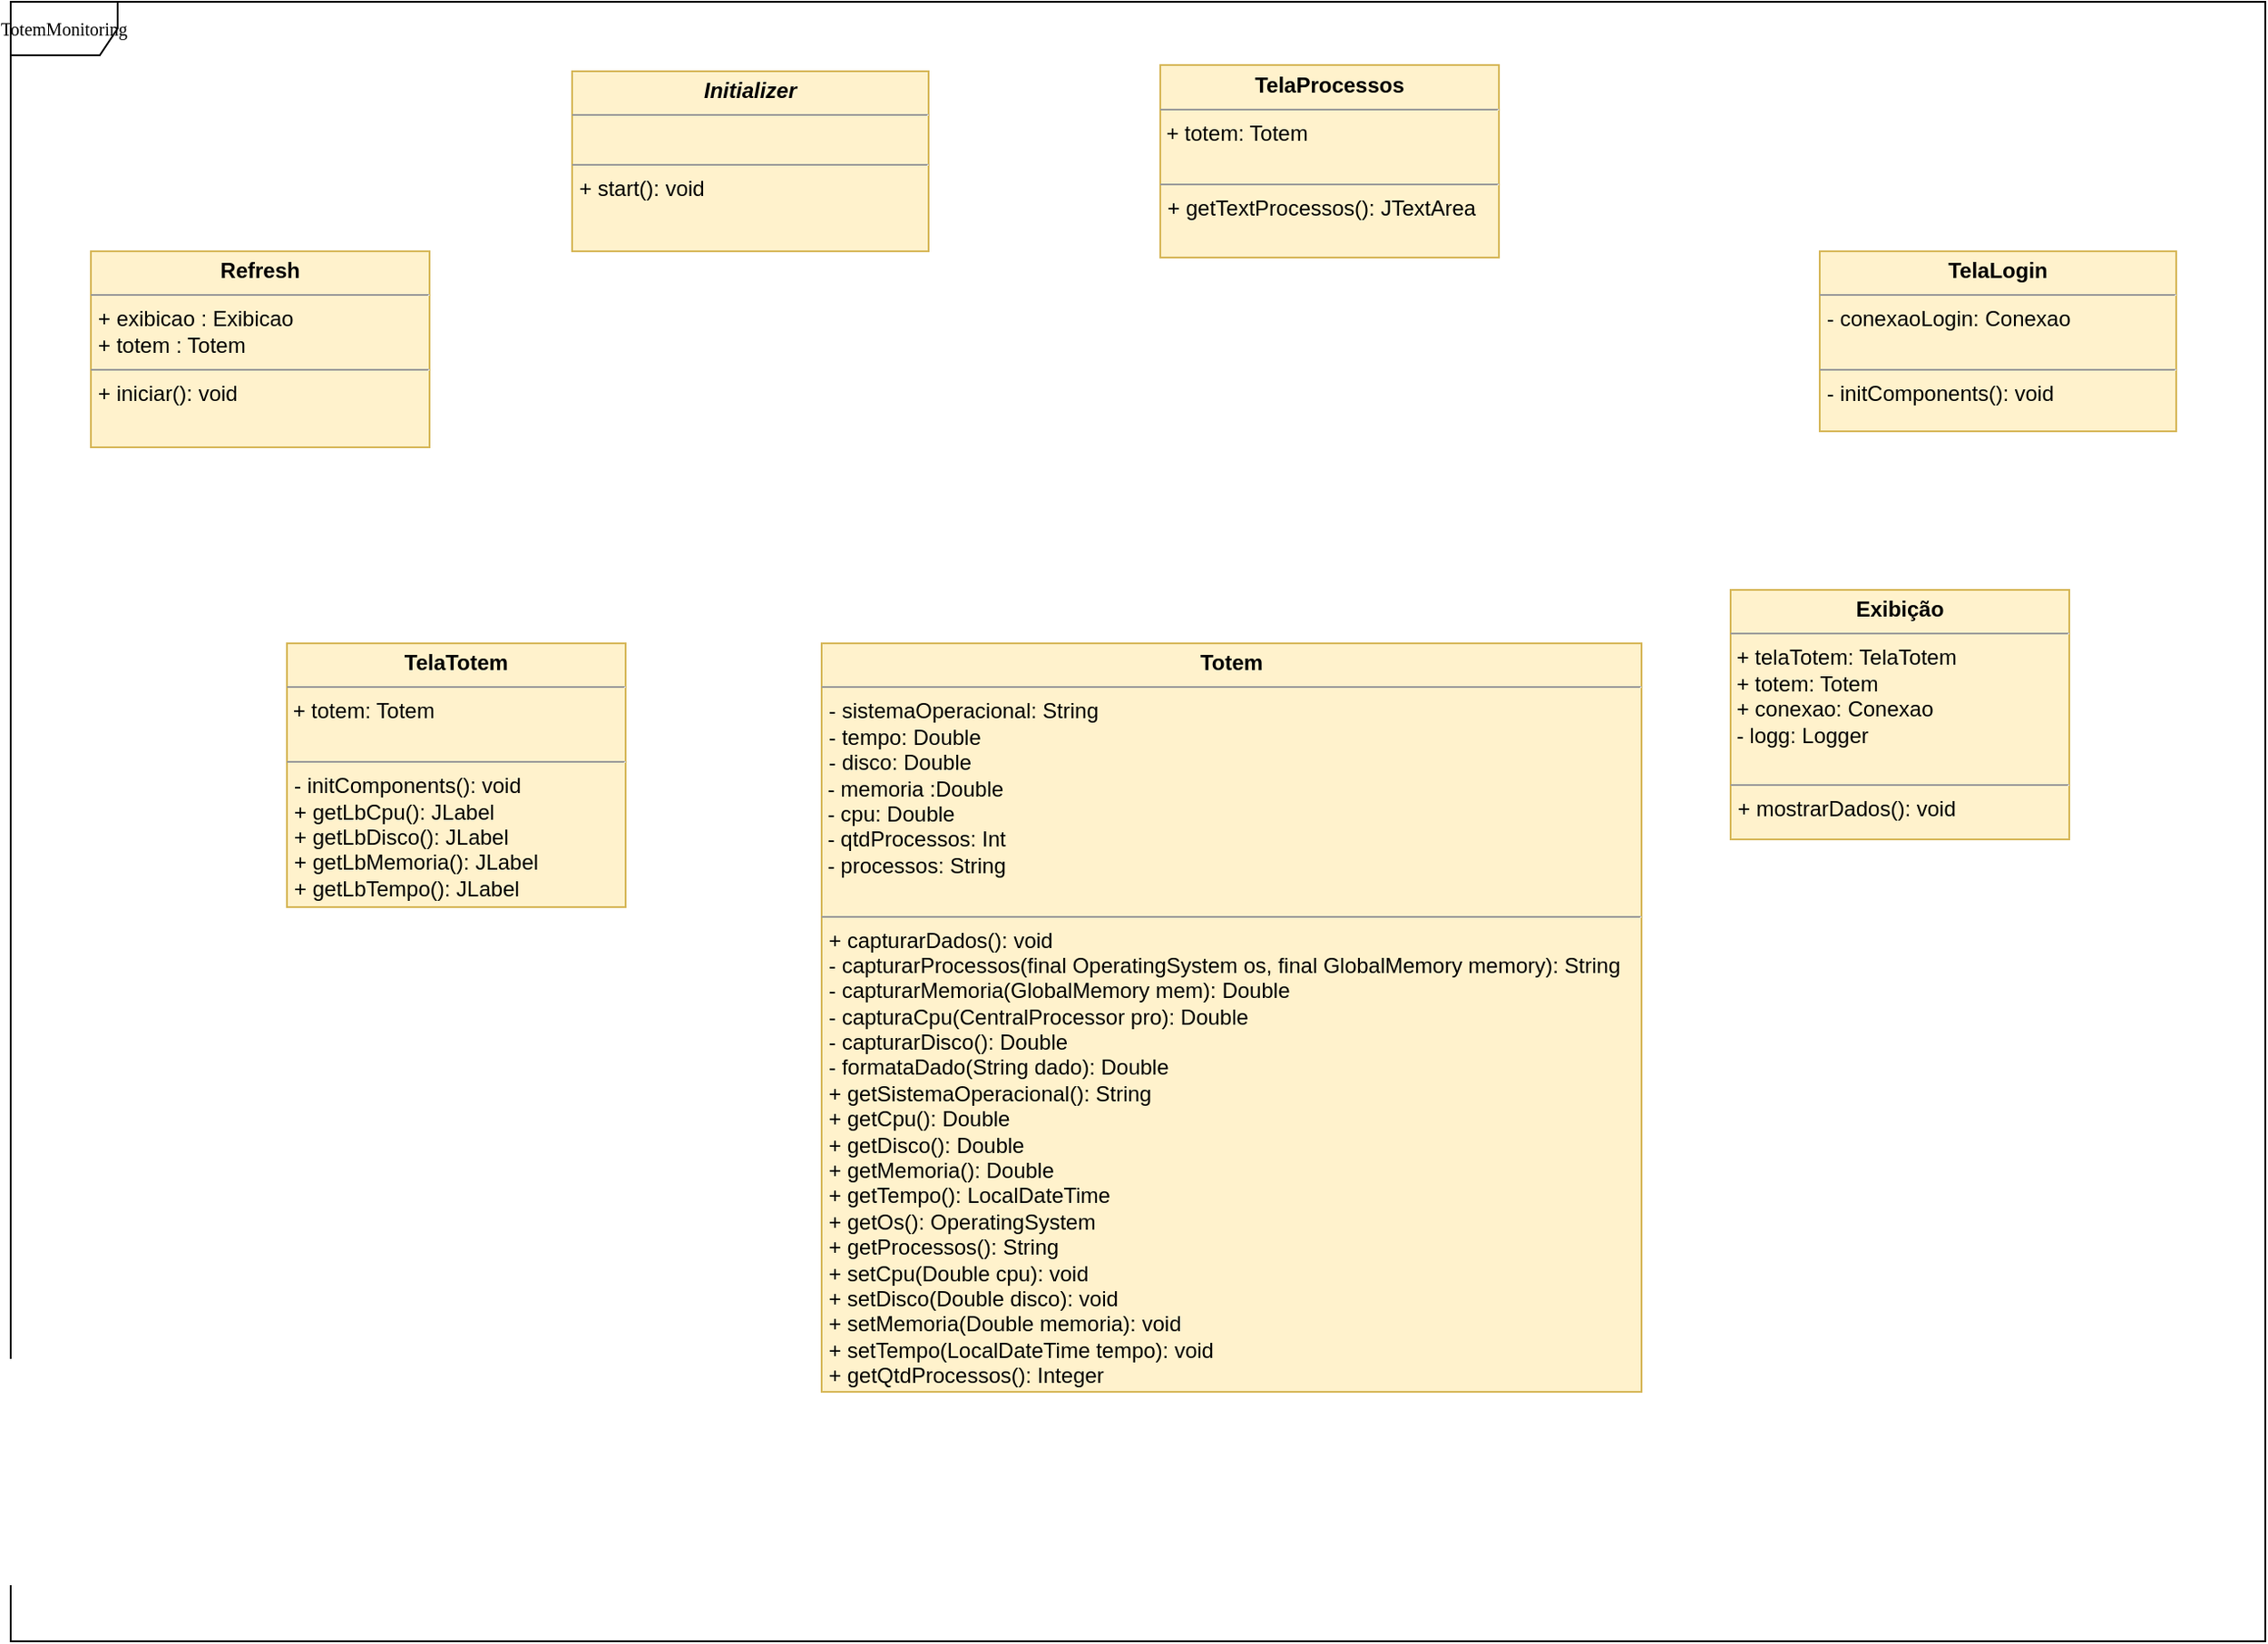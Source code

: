 <mxfile version="12.2.9" type="device" pages="1"><diagram name="Page-1" id="c4acf3e9-155e-7222-9cf6-157b1a14988f"><mxGraphModel dx="1871" dy="567" grid="1" gridSize="10" guides="1" tooltips="1" connect="1" arrows="1" fold="1" page="1" pageScale="1" pageWidth="850" pageHeight="1100" background="#ffffff" math="0" shadow="0"><root><mxCell id="0"/><mxCell id="1" parent="0"/><mxCell id="17acba5748e5396b-1" value="TotemMonitoring" style="shape=umlFrame;whiteSpace=wrap;html=1;rounded=0;shadow=0;comic=0;labelBackgroundColor=none;strokeWidth=1;fontFamily=Verdana;fontSize=10;align=center;width=60;height=30;" parent="1" vertex="1"><mxGeometry x="5" y="20" width="1265" height="920" as="geometry"/></mxCell><mxCell id="5d2195bd80daf111-15" value="&lt;p style=&quot;margin: 0px ; margin-top: 4px ; text-align: center&quot;&gt;&lt;b&gt;Exibição&lt;/b&gt;&lt;/p&gt;&lt;hr size=&quot;1&quot;&gt;&lt;span style=&quot;white-space: normal&quot;&gt;&amp;nbsp;+ telaTotem: TelaTotem&lt;br&gt;&amp;nbsp;+ totem: Totem&lt;br&gt;&amp;nbsp;+ conexao: Conexao&lt;br&gt;&amp;nbsp;- logg: Logger&lt;br&gt;&lt;/span&gt;&lt;p style=&quot;margin: 0px ; margin-left: 4px&quot;&gt;&lt;br&gt;&lt;/p&gt;&lt;hr size=&quot;1&quot;&gt;&lt;p style=&quot;margin: 0px ; margin-left: 4px&quot;&gt;+ mostrarDados(): void&lt;/p&gt;" style="verticalAlign=top;align=left;overflow=fill;fontSize=12;fontFamily=Helvetica;html=1;rounded=0;shadow=0;comic=0;labelBackgroundColor=none;strokeWidth=1;fillColor=#fff2cc;strokeColor=#d6b656;" parent="1" vertex="1"><mxGeometry x="970" y="350" width="190" height="140" as="geometry"/></mxCell><mxCell id="5d2195bd80daf111-18" value="&lt;p style=&quot;margin: 0px ; margin-top: 4px ; text-align: center&quot;&gt;&lt;i&gt;&lt;b&gt;Initializer&lt;/b&gt;&lt;/i&gt;&lt;br&gt;&lt;/p&gt;&lt;hr size=&quot;1&quot;&gt;&lt;p style=&quot;margin: 0px ; margin-left: 4px&quot;&gt;&lt;br&gt;&lt;/p&gt;&lt;hr size=&quot;1&quot;&gt;&lt;p style=&quot;margin: 0px ; margin-left: 4px&quot;&gt;+ start(): void&lt;br&gt;&lt;br&gt;&lt;/p&gt;" style="verticalAlign=top;align=left;overflow=fill;fontSize=12;fontFamily=Helvetica;html=1;rounded=0;shadow=0;comic=0;labelBackgroundColor=none;strokeWidth=1;fillColor=#fff2cc;strokeColor=#d6b656;" parent="1" vertex="1"><mxGeometry x="320" y="59" width="200" height="101" as="geometry"/></mxCell><mxCell id="5d2195bd80daf111-19" value="&lt;p style=&quot;margin: 0px ; margin-top: 4px ; text-align: center&quot;&gt;&lt;b&gt;Totem&lt;/b&gt;&lt;/p&gt;&lt;hr size=&quot;1&quot;&gt;&lt;p style=&quot;margin: 0px ; margin-left: 4px&quot;&gt;- sistemaOperacional: String&lt;br&gt;- tempo: Double&lt;/p&gt;&lt;p style=&quot;margin: 0px ; margin-left: 4px&quot;&gt;- disco: Double&lt;br&gt;&lt;/p&gt;&lt;div&gt;&amp;nbsp;- memoria :Double&lt;br&gt;&lt;/div&gt;&lt;div&gt;&amp;nbsp;- cpu: Double&lt;br&gt;&lt;/div&gt;&lt;div&gt;&lt;div&gt;&amp;nbsp;- qtdProcessos: Int&lt;br&gt;&lt;/div&gt;&lt;div&gt;&lt;div&gt;&amp;nbsp;- processos: String&lt;/div&gt;&lt;/div&gt;&lt;/div&gt;&lt;div&gt;&lt;br&gt;&lt;/div&gt;&lt;hr size=&quot;1&quot;&gt;&lt;p style=&quot;margin: 0px ; margin-left: 4px&quot;&gt;+ capturarDados(): void&lt;/p&gt;&lt;p style=&quot;margin: 0px ; margin-left: 4px&quot;&gt;- capturarProcessos(final OperatingSystem os, final GlobalMemory memory): String&lt;/p&gt;&lt;p style=&quot;margin: 0px ; margin-left: 4px&quot;&gt;- capturarMemoria(GlobalMemory mem): Double&lt;/p&gt;&lt;p style=&quot;margin: 0px ; margin-left: 4px&quot;&gt;- capturaCpu(CentralProcessor pro): Double&lt;/p&gt;&lt;p style=&quot;margin: 0px ; margin-left: 4px&quot;&gt;- capturarDisco(): Double&lt;/p&gt;&lt;p style=&quot;margin: 0px ; margin-left: 4px&quot;&gt;- formataDado(String dado): Double&lt;/p&gt;&lt;p style=&quot;margin: 0px ; margin-left: 4px&quot;&gt;+ getSistemaOperacional(): String&lt;/p&gt;&lt;p style=&quot;margin: 0px ; margin-left: 4px&quot;&gt;+ getCpu(): Double&lt;/p&gt;&lt;p style=&quot;margin: 0px ; margin-left: 4px&quot;&gt;+ getDisco(): Double&lt;/p&gt;&lt;p style=&quot;margin: 0px ; margin-left: 4px&quot;&gt;+ getMemoria(): Double&lt;/p&gt;&lt;p style=&quot;margin: 0px ; margin-left: 4px&quot;&gt;+ getTempo(): LocalDateTime&lt;/p&gt;&lt;p style=&quot;margin: 0px ; margin-left: 4px&quot;&gt;+ getOs(): OperatingSystem&lt;/p&gt;&lt;p style=&quot;margin: 0px ; margin-left: 4px&quot;&gt;+ getProcessos(): String&lt;/p&gt;&lt;p style=&quot;margin: 0px ; margin-left: 4px&quot;&gt;+ setCpu(Double cpu): void&lt;/p&gt;&lt;p style=&quot;margin: 0px ; margin-left: 4px&quot;&gt;+ setDisco(Double disco): void&lt;/p&gt;&lt;p style=&quot;margin: 0px ; margin-left: 4px&quot;&gt;+ setMemoria(Double memoria): void&lt;/p&gt;&lt;p style=&quot;margin: 0px ; margin-left: 4px&quot;&gt;+ setTempo(LocalDateTime tempo): void&lt;/p&gt;&lt;p style=&quot;margin: 0px ; margin-left: 4px&quot;&gt;+ getQtdProcessos(): Integer&lt;/p&gt;&lt;p style=&quot;margin: 0px ; margin-left: 4px&quot;&gt;&lt;br&gt;&lt;br&gt;&lt;/p&gt;" style="verticalAlign=top;align=left;overflow=fill;fontSize=12;fontFamily=Helvetica;html=1;rounded=0;shadow=0;comic=0;labelBackgroundColor=none;strokeWidth=1;fillColor=#fff2cc;strokeColor=#d6b656;" parent="1" vertex="1"><mxGeometry x="460" y="380" width="460" height="420" as="geometry"/></mxCell><mxCell id="8-MUjTlmlI8hC00vOWtE-14" value="&lt;p style=&quot;margin: 0px ; margin-top: 4px ; text-align: center&quot;&gt;&lt;b&gt;TelaTotem&lt;/b&gt;&lt;/p&gt;&lt;hr size=&quot;1&quot;&gt;&lt;span style=&quot;white-space: normal&quot;&gt;&amp;nbsp;+ totem: Totem&lt;/span&gt;&lt;p style=&quot;margin: 0px ; margin-left: 4px&quot;&gt;&lt;br&gt;&lt;/p&gt;&lt;hr size=&quot;1&quot;&gt;&lt;p style=&quot;margin: 0px ; margin-left: 4px&quot;&gt;- initComponents(): void&lt;/p&gt;&lt;p style=&quot;margin: 0px ; margin-left: 4px&quot;&gt;+ getLbCpu(): JLabel&lt;/p&gt;&lt;p style=&quot;margin: 0px ; margin-left: 4px&quot;&gt;+ getLbDisco(): JLabel&lt;/p&gt;&lt;p style=&quot;margin: 0px ; margin-left: 4px&quot;&gt;+ getLbMemoria(): JLabel&lt;/p&gt;&lt;p style=&quot;margin: 0px ; margin-left: 4px&quot;&gt;+ getLbTempo(): JLabel&lt;/p&gt;" style="verticalAlign=top;align=left;overflow=fill;fontSize=12;fontFamily=Helvetica;html=1;rounded=0;shadow=0;comic=0;labelBackgroundColor=none;strokeWidth=1;fillColor=#fff2cc;strokeColor=#d6b656;" parent="1" vertex="1"><mxGeometry x="160" y="380" width="190" height="148" as="geometry"/></mxCell><mxCell id="8-MUjTlmlI8hC00vOWtE-16" value="&lt;p style=&quot;margin: 0px ; margin-top: 4px ; text-align: center&quot;&gt;&lt;b&gt;Refresh&lt;/b&gt;&lt;/p&gt;&lt;hr size=&quot;1&quot;&gt;&lt;p style=&quot;margin: 0px ; margin-left: 4px&quot;&gt;+ exibicao : Exibicao&lt;/p&gt;&lt;p style=&quot;margin: 0px ; margin-left: 4px&quot;&gt;+ totem : Totem&lt;/p&gt;&lt;hr size=&quot;1&quot;&gt;&lt;p style=&quot;margin: 0px ; margin-left: 4px&quot;&gt;+ iniciar(): void&lt;/p&gt;&lt;p style=&quot;margin: 0px ; margin-left: 4px&quot;&gt;&lt;br&gt;&lt;/p&gt;" style="verticalAlign=top;align=left;overflow=fill;fontSize=12;fontFamily=Helvetica;html=1;rounded=0;shadow=0;comic=0;labelBackgroundColor=none;strokeWidth=1;fillColor=#fff2cc;strokeColor=#d6b656;" parent="1" vertex="1"><mxGeometry x="50" y="160" width="190" height="110" as="geometry"/></mxCell><mxCell id="8-MUjTlmlI8hC00vOWtE-19" value="&lt;p style=&quot;margin: 0px ; margin-top: 4px ; text-align: center&quot;&gt;&lt;b&gt;TelaProcessos&lt;/b&gt;&lt;/p&gt;&lt;hr size=&quot;1&quot;&gt;&lt;span style=&quot;white-space: normal&quot;&gt;&amp;nbsp;+ totem: Totem&lt;br&gt;&lt;/span&gt;&lt;p style=&quot;margin: 0px ; margin-left: 4px&quot;&gt;&lt;br&gt;&lt;/p&gt;&lt;hr size=&quot;1&quot;&gt;&lt;p style=&quot;margin: 0px ; margin-left: 4px&quot;&gt;+ getTextProcessos(): JTextArea&lt;br&gt;&lt;/p&gt;" style="verticalAlign=top;align=left;overflow=fill;fontSize=12;fontFamily=Helvetica;html=1;rounded=0;shadow=0;comic=0;labelBackgroundColor=none;strokeWidth=1;fillColor=#fff2cc;strokeColor=#d6b656;" parent="1" vertex="1"><mxGeometry x="650" y="55.5" width="190" height="108" as="geometry"/></mxCell><mxCell id="jBDV8R20NykrOHlvGsZO-5" value="&lt;p style=&quot;margin: 0px ; margin-top: 4px ; text-align: center&quot;&gt;&lt;b&gt;TelaLogin&lt;/b&gt;&lt;/p&gt;&lt;hr size=&quot;1&quot;&gt;&lt;p style=&quot;margin: 0px ; margin-left: 4px&quot;&gt;- conexaoLogin: Conexao&lt;/p&gt;&lt;p style=&quot;margin: 0px ; margin-left: 4px&quot;&gt;&lt;br&gt;&lt;/p&gt;&lt;hr size=&quot;1&quot;&gt;&lt;p style=&quot;margin: 0px ; margin-left: 4px&quot;&gt;- initComponents(): void&lt;/p&gt;" style="verticalAlign=top;align=left;overflow=fill;fontSize=12;fontFamily=Helvetica;html=1;rounded=0;shadow=0;comic=0;labelBackgroundColor=none;strokeWidth=1;fillColor=#fff2cc;strokeColor=#d6b656;" vertex="1" parent="1"><mxGeometry x="1020" y="160" width="200" height="101" as="geometry"/></mxCell></root></mxGraphModel></diagram></mxfile>